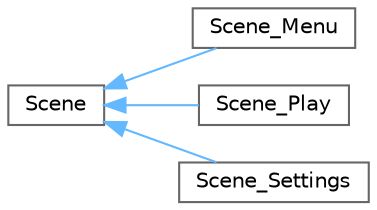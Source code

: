 digraph "Graphical Class Hierarchy"
{
 // LATEX_PDF_SIZE
  bgcolor="transparent";
  edge [fontname=Helvetica,fontsize=10,labelfontname=Helvetica,labelfontsize=10];
  node [fontname=Helvetica,fontsize=10,shape=box,height=0.2,width=0.4];
  rankdir="LR";
  Node0 [id="Node000000",label="Scene",height=0.2,width=0.4,color="grey40", fillcolor="white", style="filled",URL="$class_scene.html",tooltip=" "];
  Node0 -> Node1 [id="edge14_Node000000_Node000001",dir="back",color="steelblue1",style="solid",tooltip=" "];
  Node1 [id="Node000001",label="Scene_Menu",height=0.2,width=0.4,color="grey40", fillcolor="white", style="filled",URL="$class_scene___menu.html",tooltip=" "];
  Node0 -> Node2 [id="edge15_Node000000_Node000002",dir="back",color="steelblue1",style="solid",tooltip=" "];
  Node2 [id="Node000002",label="Scene_Play",height=0.2,width=0.4,color="grey40", fillcolor="white", style="filled",URL="$class_scene___play.html",tooltip=" "];
  Node0 -> Node3 [id="edge16_Node000000_Node000003",dir="back",color="steelblue1",style="solid",tooltip=" "];
  Node3 [id="Node000003",label="Scene_Settings",height=0.2,width=0.4,color="grey40", fillcolor="white", style="filled",URL="$class_scene___settings.html",tooltip="include graphics library"];
}
